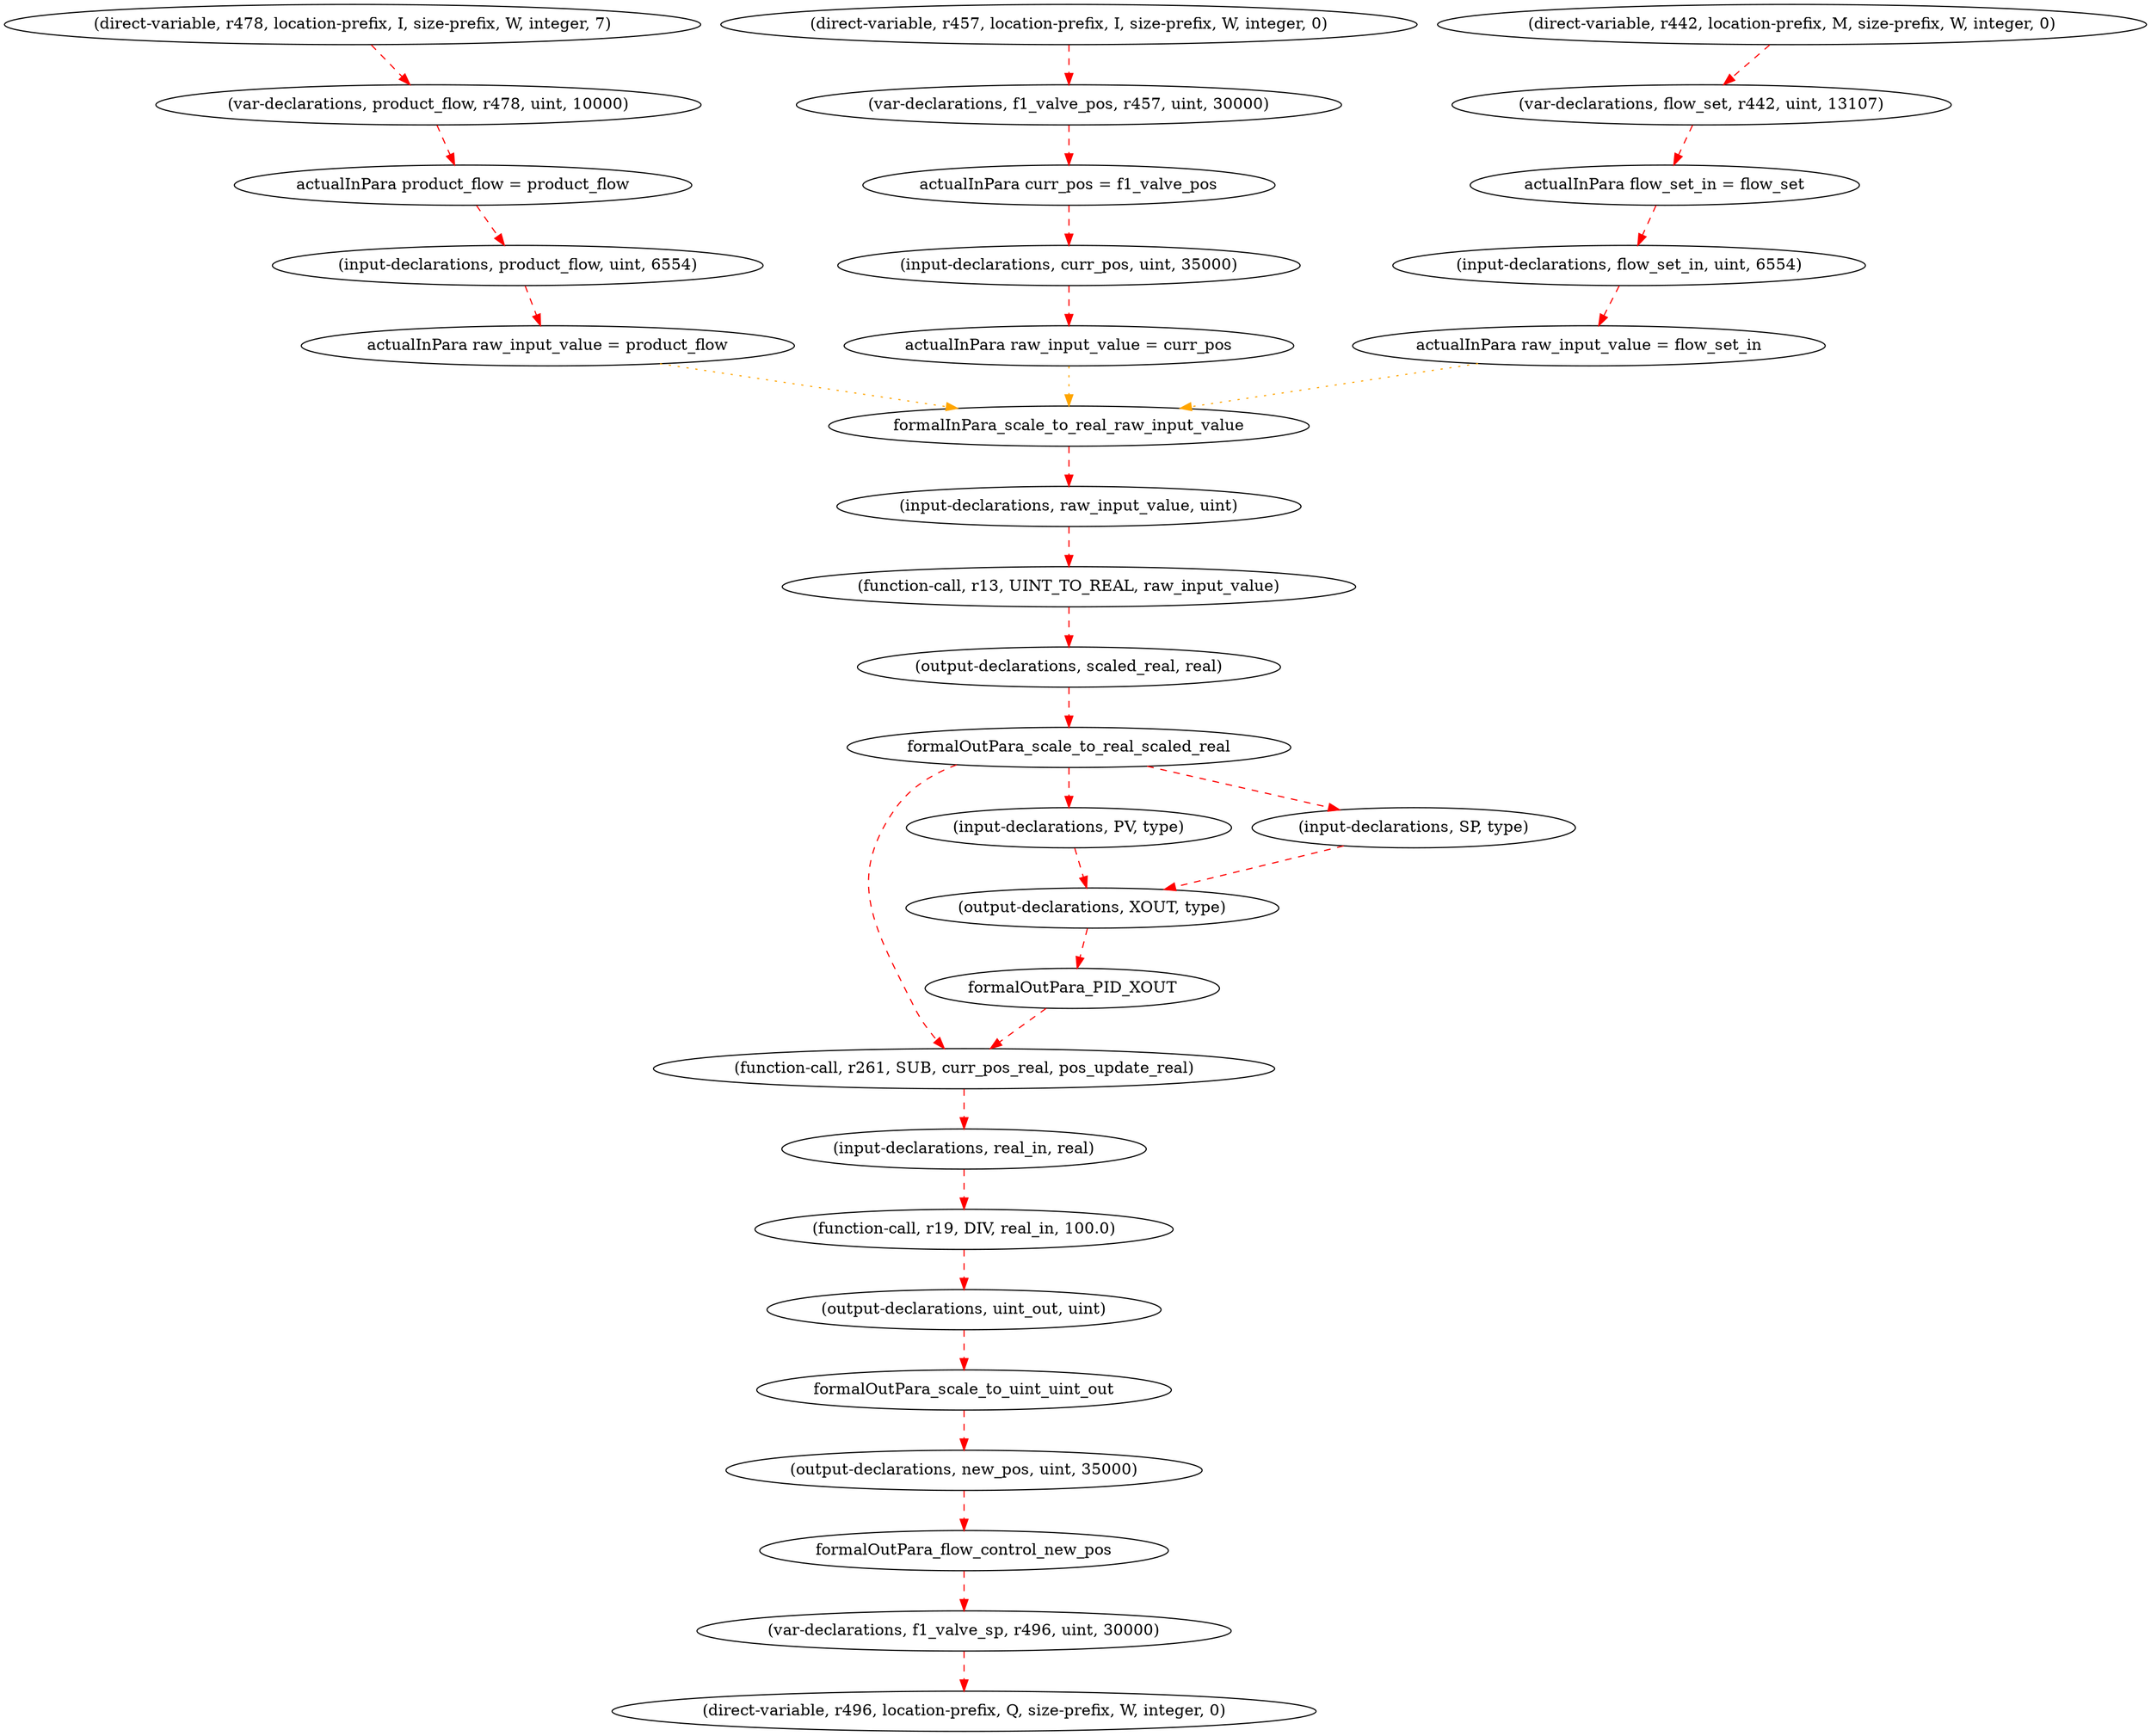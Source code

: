 digraph "PLCprog-SDG" {
stmt_567 [dataName=flow_set_in, label="(input-declarations, flow_set_in, uint, 6554)", nSize=4, nSubType=uint, nType="input-declarations", nValue="['6554', 'formalInPara_flow_control_flow_set_in']", regionName=flow_control, regionType=FUNC];
stmt_458 [dataName=uint_out, label="(output-declarations, uint_out, uint)", nSize=3, nSubType=uint, nType="output-declarations", nValue="[]", regionName=scale_to_uint, regionType=FUNC];
stmt_729 [dataName=r478, label="(direct-variable, r478, location-prefix, I, size-prefix, W, integer, 7)", nSize=8, nSubType=I, nType="direct-variable", nValue="['IW7']", regionName=main, regionType=PROG];
stmt_591 [contraction="{'stmt_592': {'dataName': 'SUB58_OUT', 'label': '\"(ASSIGNMENT, SUB58_OUT, r261)\"', 'nSize': '3', 'nSubType': '\"\"', 'nType': 'ASSIGNMENT', 'nValue': '\"[\'r261\']\"', 'regionName': 'flow_control', 'regionType': 'FUNC'}, 'stmt_593': {'dataName': 'r269', 'label': '\"(function-call, r269, LIMIT, pos_min, SUB58_OUT, pos_max)\"', 'nSize': '6', 'nSubType': 'LIMIT', 'nType': '\"function-call\"', 'nValue': '\"[\'pos_min\', \'SUB58_OUT\', \'pos_max\']\"', 'regionName': 'flow_control', 'regionType': 'FUNC'}, 'stmt_594': {'dataName': 'LIMIT40_OUT', 'label': '\"(ASSIGNMENT, LIMIT40_OUT, r269)\"', 'nSize': '3', 'nSubType': '\"\"', 'nType': 'ASSIGNMENT', 'nValue': '\"[\'r269\']\"', 'regionName': 'flow_control', 'regionType': 'FUNC'}, 'LIMIT40_OUT_1621568394.6323466': {'dataName': 'real_in', 'label': '\"actualInPara real_in = LIMIT40_OUT\"', 'nSize': '1', 'nSubType': 'scale_to_uint', 'nType': 'actualIn', 'nValue': '\"[\'LIMIT40_OUT\']\"', 'regionName': 'flow_control', 'regionType': 'FUNC'}, 'formalInPara_scale_to_uint_real_in': {'dataName': 'formalInPara_scale_to_uint_real_in', 'label': 'formalInPara_scale_to_uint_real_in', 'nSize': '1', 'nSubType': 'real_in', 'nType': 'formalIn', 'nValue': '\"[]\"', 'regionName': 'scale_to_uint', 'regionType': 'FUNC'}}", dataName=r261, label="(function-call, r261, SUB, curr_pos_real, pos_update_real)", nSize=5, nSubType=SUB, nType="function-call", nValue="['curr_pos_real', 'pos_update_real']", regionName=flow_control, regionType=FUNC];
stmt_457 [dataName=real_in, label="(input-declarations, real_in, real)", nSize=3, nSubType=real, nType="input-declarations", nValue="['formalInPara_scale_to_uint_real_in']", regionName=scale_to_uint, regionType=FUNC];
formalOutPara_flow_control_new_pos [contraction="{'actualOutPara _main_flow_control0 flow_control new_pos': {'dataName': '\"actualOutPara _main_flow_control0 flow_control new_pos\"', 'label': '\"actualOutPara _main_flow_control0 flow_control new_pos\"', 'nSize': '1', 'nSubType': '\"[\'flow_control0\', \'flow_control\', \'new_pos\']\"', 'nType': 'actualOut', 'nValue': '\"[]\"', 'regionName': 'main', 'regionType': 'PROG'}, 'stmt_792': {'dataName': 'r530', 'label': '\"(IVAR, r530, multi-element-variable, flow_control0, field-selector, new_pos)\"', 'nSize': '6', 'nSubType': '\"multi-element-variable\"', 'nType': 'IVAR', 'nValue': '\"[\'actualOutPara _main_flow_control0 flow_control new_pos\']\"', 'regionName': 'main', 'regionType': 'PROG'}, 'stmt_793': {'dataName': 'f1_valve_sp', 'label': '\"(ASSIGNMENT, f1_valve_sp, r530)\"', 'nSize': '3', 'nSubType': '\"\"', 'nType': 'ASSIGNMENT', 'nValue': '\"[\'r530\', \'r496\']\"', 'regionName': 'main', 'regionType': 'PROG'}}", dataName=formalOutPara_flow_control_new_pos, label=formalOutPara_flow_control_new_pos, nSize=1, nSubType=new_pos, nType=formalOut, nValue="['new_pos']", regionName=flow_control, regionType=FUNC];
stmt_704 [dataName=flow_set, label="(var-declarations, flow_set, r442, uint, 13107)", nSize=5, nSubType="directVar+init_uint", nType="var-declarations", nValue="['r442', '13107']", regionName=main, regionType=PROG];
stmt_428 [dataName=PV, label="(input-declarations, PV, type)", nSize=3, nSubType=type, nType="input-declarations", nValue="['formalInPara_PID_PV']", regionName=PID, regionType=FUNC];
stmt_436 [dataName=raw_input_value, label="(input-declarations, raw_input_value, uint)", nSize=3, nSubType=uint, nType="input-declarations", nValue="['formalInPara_scale_to_real_raw_input_value']", regionName=scale_to_real, regionType=FUNC];
stmt_437 [dataName=scaled_real, label="(output-declarations, scaled_real, real)", nSize=3, nSubType=real, nType="output-declarations", nValue="[]", regionName=scale_to_real, regionType=FUNC];
stmt_453 [contraction="{'stmt_454': {'dataName': 'r15', 'label': '\"(IVAR, r15, r13, multiply-with, rate)\"', 'nSize': '5', 'nSubType': '\"2-op\"', 'nType': 'IVAR', 'nValue': '\"[\'r13\', \'rate\']\"', 'regionName': 'scale_to_real', 'regionType': 'FUNC'}, 'stmt_455': {'dataName': 'r14', 'label': '\"(IVAR, r14, r15, adding, offset)\"', 'nSize': '5', 'nSubType': '\"2-op\"', 'nType': 'IVAR', 'nValue': '\"[\'r15\', \'offset\']\"', 'regionName': 'scale_to_real', 'regionType': 'FUNC'}, 'stmt_456': {'dataName': 'scaled_real', 'label': '\"(ASSIGNMENT, scaled_real, r14)\"', 'nSize': '3', 'nSubType': '\"\"', 'nType': 'ASSIGNMENT', 'nValue': '\"[\'r14\']\"', 'regionName': 'scale_to_real', 'regionType': 'FUNC'}}", dataName=r13, label="(function-call, r13, UINT_TO_REAL, raw_input_value)", nSize=4, nSubType=UINT_TO_REAL, nType="function-call", nValue="['raw_input_value']", regionName=scale_to_real, regionType=FUNC];
"f1_valve_pos_1621568394.9048352" [contraction="{'formalInPara_flow_control_curr_pos': {'dataName': 'formalInPara_flow_control_curr_pos', 'label': 'formalInPara_flow_control_curr_pos', 'nSize': '1', 'nSubType': 'curr_pos', 'nType': 'formalIn', 'nValue': '\"[]\"', 'regionName': 'flow_control', 'regionType': 'FUNC'}}", dataName=curr_pos, label="actualInPara curr_pos = f1_valve_pos", nSize=1, nSubType=flow_control, nType=actualIn, nValue="['f1_valve_pos']", regionName=main, regionType=PROG];
"product_flow_1621568394.9048145" [contraction="{'formalInPara_flow_control_product_flow': {'dataName': 'formalInPara_flow_control_product_flow', 'label': 'formalInPara_flow_control_product_flow', 'nSize': '1', 'nSubType': 'product_flow', 'nType': 'formalIn', 'nValue': '\"[]\"', 'regionName': 'flow_control', 'regionType': 'FUNC'}}", dataName=product_flow, label="actualInPara product_flow = product_flow", nSize=1, nSubType=flow_control, nType=actualIn, nValue="['product_flow']", regionName=main, regionType=PROG];
formalOutPara_scale_to_real_scaled_real [contraction="{'actualOutPara _flow_control_scale_to_real0 scale_to_real scaled_real': {'dataName': '\"actualOutPara _flow_control_scale_to_real0 scale_to_real scaled_real\"', 'label': '\"actualOutPara _flow_control_scale_to_real0 scale_to_real scaled_real\"', 'nSize': '1', 'nSubType': '\"[\'scale_to_real0\', \'scale_to_real\', \'scaled_real\']\"', 'nType': 'actualOut', 'nValue': '\"[]\"', 'regionName': 'flow_control', 'regionType': 'FUNC'}, 'actualOutPara _flow_control_scale_to_real1 scale_to_real scaled_real': {'dataName': '\"actualOutPara _flow_control_scale_to_real1 scale_to_real scaled_real\"', 'label': '\"actualOutPara _flow_control_scale_to_real1 scale_to_real scaled_real\"', 'nSize': '1', 'nSubType': '\"[\'scale_to_real1\', \'scale_to_real\', \'scaled_real\']\"', 'nType': 'actualOut', 'nValue': '\"[]\"', 'regionName': 'flow_control', 'regionType': 'FUNC'}, 'actualOutPara _flow_control_scale_to_real2 scale_to_real scaled_real': {'dataName': '\"actualOutPara _flow_control_scale_to_real2 scale_to_real scaled_real\"', 'label': '\"actualOutPara _flow_control_scale_to_real2 scale_to_real scaled_real\"', 'nSize': '1', 'nSubType': '\"[\'scale_to_real2\', \'scale_to_real\', \'scaled_real\']\"', 'nType': 'actualOut', 'nValue': '\"[]\"', 'regionName': 'flow_control', 'regionType': 'FUNC'}, 'stmt_580': {'dataName': 'r214', 'label': '\"(IVAR, r214, multi-element-variable, scale_to_real0, field-selector, scaled_real)\"', 'nSize': '6', 'nSubType': '\"multi-element-variable\"', 'nType': 'IVAR', 'nValue': '\"[\'actualOutPara _flow_control_scale_to_real0 scale_to_real scaled_real\']\"', 'regionName': 'flow_control', 'regionType': 'FUNC'}, 'stmt_581': {'dataName': 'product_flow_real', 'label': '\"(ASSIGNMENT, product_flow_real, r214)\"', 'nSize': '3', 'nSubType': '\"\"', 'nType': 'ASSIGNMENT', 'nValue': '\"[\'r214\']\"', 'regionName': 'flow_control', 'regionType': 'FUNC'}, 'product_flow_real_1621568394.6322298': {'dataName': 'PV', 'label': '\"actualInPara PV = product_flow_real\"', 'nSize': '1', 'nSubType': 'PID', 'nType': 'actualIn', 'nValue': '\"[\'product_flow_real\']\"', 'regionName': 'flow_control', 'regionType': 'FUNC'}, 'formalInPara_PID_PV': {'dataName': 'formalInPara_PID_PV', 'label': 'formalInPara_PID_PV', 'nSize': '1', 'nSubType': 'PV', 'nType': 'formalIn', 'nValue': '\"[]\"', 'regionName': 'PID', 'regionType': 'FUNC'}, 'stmt_583': {'dataName': 'r221', 'label': '\"(IVAR, r221, multi-element-variable, scale_to_real1, field-selector, scaled_real)\"', 'nSize': '6', 'nSubType': '\"multi-element-variable\"', 'nType': 'IVAR', 'nValue': '\"[\'actualOutPara _flow_control_scale_to_real1 scale_to_real scaled_real\']\"', 'regionName': 'flow_control', 'regionType': 'FUNC'}, 'stmt_584': {'dataName': 'flow_set_real', 'label': '\"(ASSIGNMENT, flow_set_real, r221)\"', 'nSize': '3', 'nSubType': '\"\"', 'nType': 'ASSIGNMENT', 'nValue': '\"[\'r221\']\"', 'regionName': 'flow_control', 'regionType': 'FUNC'}, 'flow_set_real_1621568394.6322405': {'dataName': 'SP', 'label': '\"actualInPara SP = flow_set_real\"', 'nSize': '1', 'nSubType': 'PID', 'nType': 'actualIn', 'nValue': '\"[\'flow_set_real\']\"', 'regionName': 'flow_control', 'regionType': 'FUNC'}, 'formalInPara_PID_SP': {'dataName': 'formalInPara_PID_SP', 'label': 'formalInPara_PID_SP', 'nSize': '1', 'nSubType': 'SP', 'nType': 'formalIn', 'nValue': '\"[]\"', 'regionName': 'PID', 'regionType': 'FUNC'}, 'stmt_589': {'dataName': 'r257', 'label': '\"(IVAR, r257, multi-element-variable, scale_to_real2, field-selector, scaled_real)\"', 'nSize': '6', 'nSubType': '\"multi-element-variable\"', 'nType': 'IVAR', 'nValue': '\"[\'actualOutPara _flow_control_scale_to_real2 scale_to_real scaled_real\']\"', 'regionName': 'flow_control', 'regionType': 'FUNC'}, 'stmt_590': {'dataName': 'curr_pos_real', 'label': '\"(ASSIGNMENT, curr_pos_real, r257)\"', 'nSize': '3', 'nSubType': '\"\"', 'nType': 'ASSIGNMENT', 'nValue': '\"[\'r257\']\"', 'regionName': 'flow_control', 'regionType': 'FUNC'}}", dataName=formalOutPara_scale_to_real_scaled_real, label=formalOutPara_scale_to_real_scaled_real, nSize=1, nSubType=scaled_real, nType=formalOut, nValue="['scaled_real']", regionName=scale_to_real, regionType=FUNC];
stmt_462 [contraction="{'stmt_463': {'dataName': 'DIV1_OUT', 'label': '\"(ASSIGNMENT, DIV1_OUT, r19)\"', 'nSize': '3', 'nSubType': '\"\"', 'nType': 'ASSIGNMENT', 'nValue': '\"[\'r19\']\"', 'regionName': 'scale_to_uint', 'regionType': 'FUNC'}, 'stmt_464': {'dataName': 'r24', 'label': '\"(function-call, r24, MUL, DIV1_OUT, 65535.0)\"', 'nSize': '5', 'nSubType': 'MUL', 'nType': '\"function-call\"', 'nValue': '\"[\'DIV1_OUT\', \'65535.0\']\"', 'regionName': 'scale_to_uint', 'regionType': 'FUNC'}, 'stmt_465': {'dataName': 'MUL4_OUT', 'label': '\"(ASSIGNMENT, MUL4_OUT, r24)\"', 'nSize': '3', 'nSubType': '\"\"', 'nType': 'ASSIGNMENT', 'nValue': '\"[\'r24\']\"', 'regionName': 'scale_to_uint', 'regionType': 'FUNC'}, 'stmt_466': {'dataName': 'r27', 'label': '\"(function-call, r27, REAL_TO_UINT, MUL4_OUT)\"', 'nSize': '4', 'nSubType': 'REAL_TO_UINT', 'nType': '\"function-call\"', 'nValue': '\"[\'MUL4_OUT\']\"', 'regionName': 'scale_to_uint', 'regionType': 'FUNC'}, 'stmt_467': {'dataName': 'REAL_TO_UINT6_OUT', 'label': '\"(ASSIGNMENT, REAL_TO_UINT6_OUT, r27)\"', 'nSize': '3', 'nSubType': '\"\"', 'nType': 'ASSIGNMENT', 'nValue': '\"[\'r27\']\"', 'regionName': 'scale_to_uint', 'regionType': 'FUNC'}, 'stmt_468': {'dataName': 'uint_out', 'label': '\"(ASSIGNMENT, uint_out, REAL_TO_UINT6_OUT)\"', 'nSize': '3', 'nSubType': '\"\"', 'nType': 'ASSIGNMENT', 'nValue': '\"[\'REAL_TO_UINT6_OUT\']\"', 'regionName': 'scale_to_uint', 'regionType': 'FUNC'}}", dataName=r19, label="(function-call, r19, DIV, real_in, 100.0)", nSize=5, nSubType=DIV, nType="function-call", nValue="['real_in', '100.0']", regionName=scale_to_uint, regionType=FUNC];
stmt_741 [dataName=r496, label="(direct-variable, r496, location-prefix, Q, size-prefix, W, integer, 0)", nSize=8, nSubType=Q, nType="direct-variable", nValue="['QW0']", regionName=main, regionType=PROG];
stmt_435 [dataName=XOUT, label="(output-declarations, XOUT, type)", nSize=3, nSubType=type, nType="output-declarations", nValue="[]", regionName=PID, regionType=FUNC];
stmt_429 [dataName=SP, label="(input-declarations, SP, type)", nSize=3, nSubType=type, nType="input-declarations", nValue="['formalInPara_PID_SP']", regionName=PID, regionType=FUNC];
formalOutPara_scale_to_uint_uint_out [contraction="{'actualOutPara _flow_control_scale_to_uint0 scale_to_uint uint_out': {'dataName': '\"actualOutPara _flow_control_scale_to_uint0 scale_to_uint uint_out\"', 'label': '\"actualOutPara _flow_control_scale_to_uint0 scale_to_uint uint_out\"', 'nSize': '1', 'nSubType': '\"[\'scale_to_uint0\', \'scale_to_uint\', \'uint_out\']\"', 'nType': 'actualOut', 'nValue': '\"[]\"', 'regionName': 'flow_control', 'regionType': 'FUNC'}, 'stmt_596': {'dataName': 'r272', 'label': '\"(IVAR, r272, multi-element-variable, scale_to_uint0, field-selector, uint_out)\"', 'nSize': '6', 'nSubType': '\"multi-element-variable\"', 'nType': 'IVAR', 'nValue': '\"[\'actualOutPara _flow_control_scale_to_uint0 scale_to_uint uint_out\']\"', 'regionName': 'flow_control', 'regionType': 'FUNC'}, 'stmt_597': {'dataName': 'new_pos', 'label': '\"(ASSIGNMENT, new_pos, r272)\"', 'nSize': '3', 'nSubType': '\"\"', 'nType': 'ASSIGNMENT', 'nValue': '\"[\'r272\']\"', 'regionName': 'flow_control', 'regionType': 'FUNC'}}", dataName=formalOutPara_scale_to_uint_uint_out, label=formalOutPara_scale_to_uint_uint_out, nSize=1, nSubType=uint_out, nType=formalOut, nValue="['uint_out']", regionName=scale_to_uint, regionType=FUNC];
"flow_set_in_1621568394.6321652" [dataName=raw_input_value, label="actualInPara raw_input_value = flow_set_in", nSize=1, nSubType=scale_to_real, nType=actualIn, nValue="['flow_set_in']", regionName=flow_control, regionType=FUNC];
stmt_715 [dataName=r457, label="(direct-variable, r457, location-prefix, I, size-prefix, W, integer, 0)", nSize=8, nSubType=I, nType="direct-variable", nValue="['IW0']", regionName=main, regionType=PROG];
stmt_716 [dataName=f1_valve_pos, label="(var-declarations, f1_valve_pos, r457, uint, 30000)", nSize=5, nSubType="directVar+init_uint", nType="var-declarations", nValue="['r457', '30000']", regionName=main, regionType=PROG];
"product_flow_1621568394.6320698" [dataName=raw_input_value, label="actualInPara raw_input_value = product_flow", nSize=1, nSubType=scale_to_real, nType=actualIn, nValue="['product_flow']", regionName=flow_control, regionType=FUNC];
stmt_730 [dataName=product_flow, label="(var-declarations, product_flow, r478, uint, 10000)", nSize=5, nSubType="directVar+init_uint", nType="var-declarations", nValue="['r478', '10000']", regionName=main, regionType=PROG];
formalInPara_scale_to_real_raw_input_value [dataName=formalInPara_scale_to_real_raw_input_value, label=formalInPara_scale_to_real_raw_input_value, nSize=1, nSubType=raw_input_value, nType=formalIn, nValue="[]", regionName=scale_to_real, regionType=FUNC];
"curr_pos_1621568394.6323035" [dataName=raw_input_value, label="actualInPara raw_input_value = curr_pos", nSize=1, nSubType=scale_to_real, nType=actualIn, nValue="['curr_pos']", regionName=flow_control, regionType=FUNC];
stmt_565 [dataName=curr_pos, label="(input-declarations, curr_pos, uint, 35000)", nSize=4, nSubType=uint, nType="input-declarations", nValue="['35000', 'formalInPara_flow_control_curr_pos']", regionName=flow_control, regionType=FUNC];
stmt_564 [dataName=new_pos, label="(output-declarations, new_pos, uint, 35000)", nSize=4, nSubType=uint, nType="output-declarations", nValue="['35000']", regionName=flow_control, regionType=FUNC];
formalOutPara_PID_XOUT [contraction="{'actualOutPara _flow_control_PID0 PID XOUT': {'dataName': '\"actualOutPara _flow_control_PID0 PID XOUT\"', 'label': '\"actualOutPara _flow_control_PID0 PID XOUT\"', 'nSize': '1', 'nSubType': '\"[\'PID0\', \'PID\', \'XOUT\']\"', 'nType': 'actualOut', 'nValue': '\"[]\"', 'regionName': 'flow_control', 'regionType': 'FUNC'}, 'stmt_586': {'dataName': 'r250', 'label': '\"(IVAR, r250, multi-element-variable, PID0, field-selector, XOUT)\"', 'nSize': '6', 'nSubType': '\"multi-element-variable\"', 'nType': 'IVAR', 'nValue': '\"[\'actualOutPara _flow_control_PID0 PID XOUT\']\"', 'regionName': 'flow_control', 'regionType': 'FUNC'}, 'stmt_587': {'dataName': 'pos_update_real', 'label': '\"(ASSIGNMENT, pos_update_real, r250)\"', 'nSize': '3', 'nSubType': '\"\"', 'nType': 'ASSIGNMENT', 'nValue': '\"[\'r250\']\"', 'regionName': 'flow_control', 'regionType': 'FUNC'}}", dataName=formalOutPara_PID_XOUT, label=formalOutPara_PID_XOUT, nSize=1, nSubType=XOUT, nType=formalOut, nValue="['XOUT']", regionName=PID, regionType=FUNC];
stmt_558 [dataName=product_flow, label="(input-declarations, product_flow, uint, 6554)", nSize=4, nSubType=uint, nType="input-declarations", nValue="['6554', 'formalInPara_flow_control_product_flow']", regionName=flow_control, regionType=FUNC];
stmt_703 [dataName=r442, label="(direct-variable, r442, location-prefix, M, size-prefix, W, integer, 0)", nSize=8, nSubType=M, nType="direct-variable", nValue="['MW0']", regionName=main, regionType=PROG];
stmt_742 [dataName=f1_valve_sp, label="(var-declarations, f1_valve_sp, r496, uint, 30000)", nSize=5, nSubType="directVar+init_uint", nType="var-declarations", nValue="['r496', '30000']", regionName=main, regionType=PROG];
"flow_set_1621568394.9048536" [contraction="{'formalInPara_flow_control_flow_set_in': {'dataName': 'formalInPara_flow_control_flow_set_in', 'label': 'formalInPara_flow_control_flow_set_in', 'nSize': '1', 'nSubType': 'flow_set_in', 'nType': 'formalIn', 'nValue': '\"[]\"', 'regionName': 'flow_control', 'regionType': 'FUNC'}}", dataName=flow_set_in, label="actualInPara flow_set_in = flow_set", nSize=1, nSubType=flow_control, nType=actualIn, nValue="['flow_set']", regionName=main, regionType=PROG];
stmt_567 -> "flow_set_in_1621568394.6321652"  [color=red, key=0, style=dashed, tLabel=data];
stmt_458 -> formalOutPara_scale_to_uint_uint_out  [color=red, key=0, style=dashed, tLabel=data];
stmt_729 -> stmt_730  [color=red, key=0, style=dashed, tLabel=data];
stmt_591 -> stmt_457  [color=red, key=0, style=dashed, tLabel=data];
stmt_457 -> stmt_462  [color=red, key=0, style=dashed, tLabel=data];
formalOutPara_flow_control_new_pos -> stmt_742  [color=red, key=0, style=dashed, tLabel=data];
stmt_704 -> "flow_set_1621568394.9048536"  [color=red, key=0, style=dashed, tLabel=data];
stmt_428 -> stmt_435  [color=red, key=0, style=dashed, tLabel=data];
stmt_436 -> stmt_453  [color=red, key=0, style=dashed, tLabel=data];
stmt_437 -> formalOutPara_scale_to_real_scaled_real  [color=red, key=0, style=dashed, tLabel=data];
stmt_453 -> stmt_437  [color=red, key=0, style=dashed, tLabel=data];
"f1_valve_pos_1621568394.9048352" -> stmt_565  [color=red, key=0, style=dashed, tLabel=data];
"product_flow_1621568394.9048145" -> stmt_558  [color=red, key=0, style=dashed, tLabel=data];
formalOutPara_scale_to_real_scaled_real -> stmt_428  [color=red, key=0, style=dashed, tLabel=data];
formalOutPara_scale_to_real_scaled_real -> stmt_429  [color=red, key=0, style=dashed, tLabel=data];
formalOutPara_scale_to_real_scaled_real -> stmt_591  [color=red, key=0, style=dashed, tLabel=data];
stmt_462 -> stmt_458  [color=red, key=0, style=dashed, tLabel=data];
stmt_435 -> formalOutPara_PID_XOUT  [color=red, key=0, style=dashed, tLabel=data];
stmt_429 -> stmt_435  [color=red, key=0, style=dashed, tLabel=data];
formalOutPara_scale_to_uint_uint_out -> stmt_564  [color=red, key=0, style=dashed, tLabel=data];
"flow_set_in_1621568394.6321652" -> formalInPara_scale_to_real_raw_input_value  [color=orange, key=0, style=dotted, tLabel="interp-data"];
stmt_715 -> stmt_716  [color=red, key=0, style=dashed, tLabel=data];
stmt_716 -> "f1_valve_pos_1621568394.9048352"  [color=red, key=0, style=dashed, tLabel=data];
"product_flow_1621568394.6320698" -> formalInPara_scale_to_real_raw_input_value  [color=orange, key=0, style=dotted, tLabel="interp-data"];
stmt_730 -> "product_flow_1621568394.9048145"  [color=red, key=0, style=dashed, tLabel=data];
formalInPara_scale_to_real_raw_input_value -> stmt_436  [color=red, key=0, style=dashed, tLabel=data];
"curr_pos_1621568394.6323035" -> formalInPara_scale_to_real_raw_input_value  [color=orange, key=0, style=dotted, tLabel="interp-data"];
stmt_565 -> "curr_pos_1621568394.6323035"  [color=red, key=0, style=dashed, tLabel=data];
stmt_564 -> formalOutPara_flow_control_new_pos  [color=red, key=0, style=dashed, tLabel=data];
formalOutPara_PID_XOUT -> stmt_591  [color=red, key=0, style=dashed, tLabel=data];
stmt_558 -> "product_flow_1621568394.6320698"  [color=red, key=0, style=dashed, tLabel=data];
stmt_703 -> stmt_704  [color=red, key=0, style=dashed, tLabel=data];
stmt_742 -> stmt_741  [color=red, key=0, style=dashed, tLabel=data];
"flow_set_1621568394.9048536" -> stmt_567  [color=red, key=0, style=dashed, tLabel=data];
}
